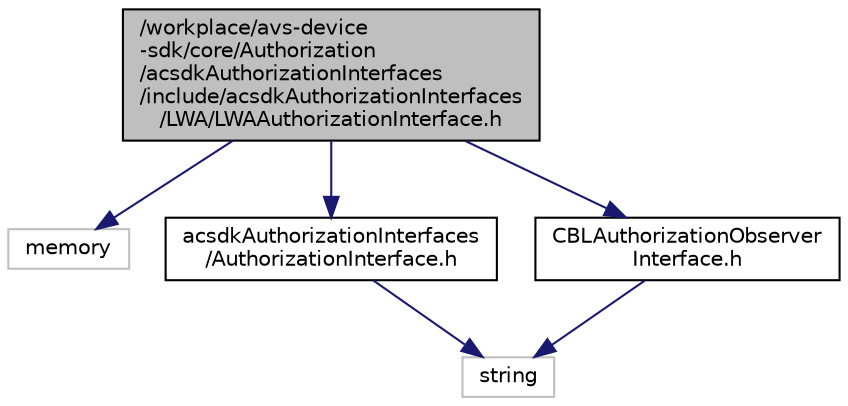 digraph "/workplace/avs-device-sdk/core/Authorization/acsdkAuthorizationInterfaces/include/acsdkAuthorizationInterfaces/LWA/LWAAuthorizationInterface.h"
{
  edge [fontname="Helvetica",fontsize="10",labelfontname="Helvetica",labelfontsize="10"];
  node [fontname="Helvetica",fontsize="10",shape=record];
  Node0 [label="/workplace/avs-device\l-sdk/core/Authorization\l/acsdkAuthorizationInterfaces\l/include/acsdkAuthorizationInterfaces\l/LWA/LWAAuthorizationInterface.h",height=0.2,width=0.4,color="black", fillcolor="grey75", style="filled", fontcolor="black"];
  Node0 -> Node1 [color="midnightblue",fontsize="10",style="solid",fontname="Helvetica"];
  Node1 [label="memory",height=0.2,width=0.4,color="grey75", fillcolor="white", style="filled"];
  Node0 -> Node2 [color="midnightblue",fontsize="10",style="solid",fontname="Helvetica"];
  Node2 [label="acsdkAuthorizationInterfaces\l/AuthorizationInterface.h",height=0.2,width=0.4,color="black", fillcolor="white", style="filled",URL="$_authorization_interface_8h.html"];
  Node2 -> Node3 [color="midnightblue",fontsize="10",style="solid",fontname="Helvetica"];
  Node3 [label="string",height=0.2,width=0.4,color="grey75", fillcolor="white", style="filled"];
  Node0 -> Node4 [color="midnightblue",fontsize="10",style="solid",fontname="Helvetica"];
  Node4 [label="CBLAuthorizationObserver\lInterface.h",height=0.2,width=0.4,color="black", fillcolor="white", style="filled",URL="$_c_b_l_authorization_observer_interface_8h.html"];
  Node4 -> Node3 [color="midnightblue",fontsize="10",style="solid",fontname="Helvetica"];
}
